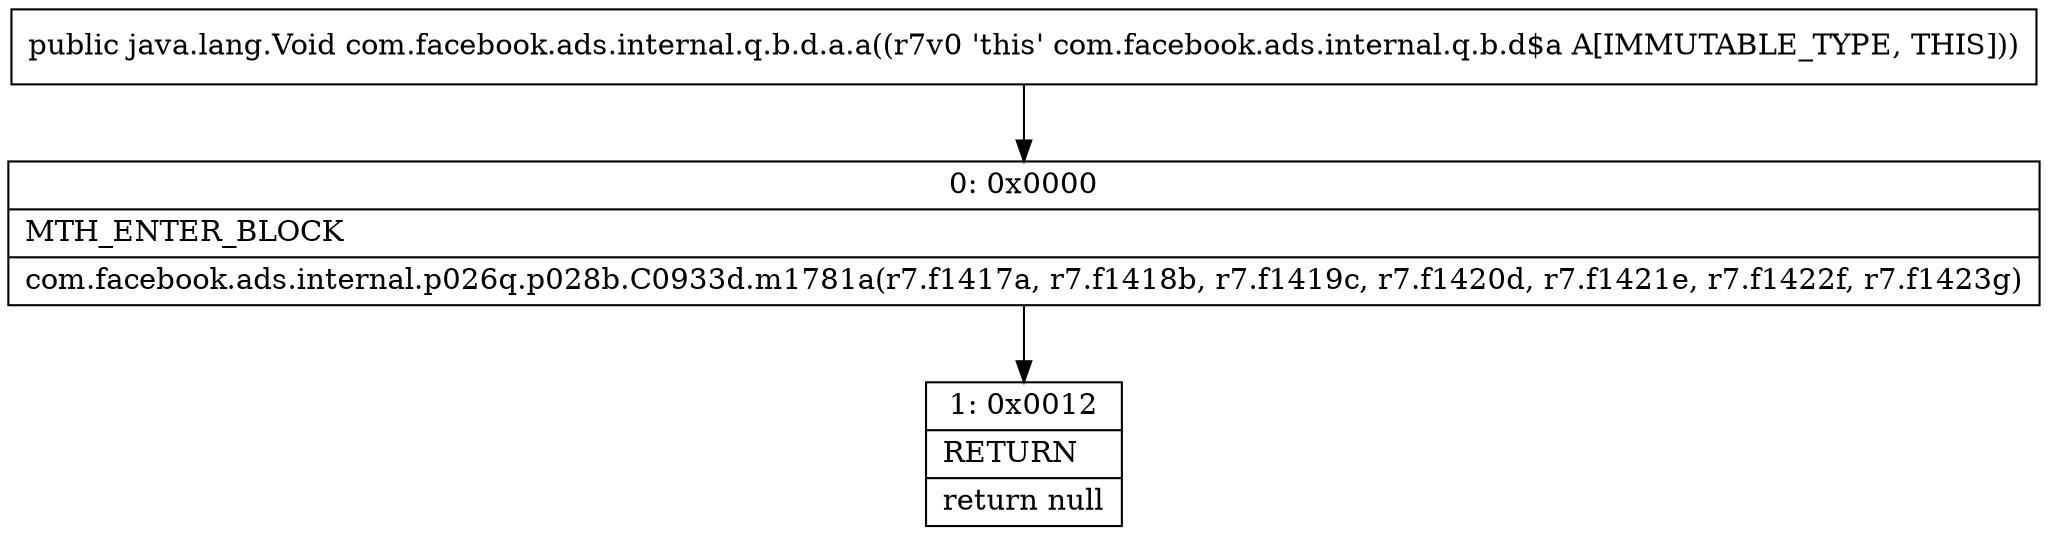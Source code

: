 digraph "CFG forcom.facebook.ads.internal.q.b.d.a.a()Ljava\/lang\/Void;" {
Node_0 [shape=record,label="{0\:\ 0x0000|MTH_ENTER_BLOCK\l|com.facebook.ads.internal.p026q.p028b.C0933d.m1781a(r7.f1417a, r7.f1418b, r7.f1419c, r7.f1420d, r7.f1421e, r7.f1422f, r7.f1423g)\l}"];
Node_1 [shape=record,label="{1\:\ 0x0012|RETURN\l|return null\l}"];
MethodNode[shape=record,label="{public java.lang.Void com.facebook.ads.internal.q.b.d.a.a((r7v0 'this' com.facebook.ads.internal.q.b.d$a A[IMMUTABLE_TYPE, THIS])) }"];
MethodNode -> Node_0;
Node_0 -> Node_1;
}

